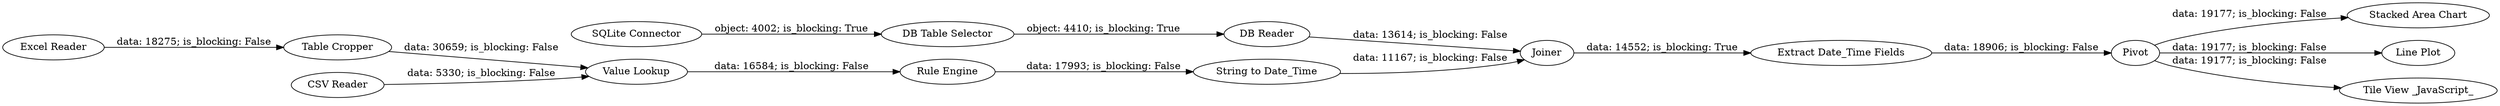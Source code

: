 digraph {
	"6581322313107556718_373" [label=Pivot]
	"6581322313107556718_412" [label="Stacked Area Chart"]
	"6581322313107556718_403" [label="DB Table Selector"]
	"6581322313107556718_272" [label="Rule Engine"]
	"6581322313107556718_368" [label=Joiner]
	"6581322313107556718_375" [label="Extract Date_Time Fields"]
	"6581322313107556718_404" [label="DB Reader"]
	"6581322313107556718_374" [label="Line Plot"]
	"6581322313107556718_413" [label="Tile View _JavaScript_"]
	"6581322313107556718_271" [label="Value Lookup"]
	"6581322313107556718_266" [label="Table Cropper"]
	"6581322313107556718_273" [label="String to Date_Time"]
	"6581322313107556718_406" [label="SQLite Connector"]
	"6581322313107556718_426" [label="Excel Reader"]
	"6581322313107556718_424" [label="CSV Reader"]
	"6581322313107556718_406" -> "6581322313107556718_403" [label="object: 4002; is_blocking: True"]
	"6581322313107556718_375" -> "6581322313107556718_373" [label="data: 18906; is_blocking: False"]
	"6581322313107556718_403" -> "6581322313107556718_404" [label="object: 4410; is_blocking: True"]
	"6581322313107556718_404" -> "6581322313107556718_368" [label="data: 13614; is_blocking: False"]
	"6581322313107556718_426" -> "6581322313107556718_266" [label="data: 18275; is_blocking: False"]
	"6581322313107556718_273" -> "6581322313107556718_368" [label="data: 11167; is_blocking: False"]
	"6581322313107556718_373" -> "6581322313107556718_412" [label="data: 19177; is_blocking: False"]
	"6581322313107556718_272" -> "6581322313107556718_273" [label="data: 17993; is_blocking: False"]
	"6581322313107556718_373" -> "6581322313107556718_413" [label="data: 19177; is_blocking: False"]
	"6581322313107556718_271" -> "6581322313107556718_272" [label="data: 16584; is_blocking: False"]
	"6581322313107556718_266" -> "6581322313107556718_271" [label="data: 30659; is_blocking: False"]
	"6581322313107556718_373" -> "6581322313107556718_374" [label="data: 19177; is_blocking: False"]
	"6581322313107556718_368" -> "6581322313107556718_375" [label="data: 14552; is_blocking: True"]
	"6581322313107556718_424" -> "6581322313107556718_271" [label="data: 5330; is_blocking: False"]
	rankdir=LR
}
